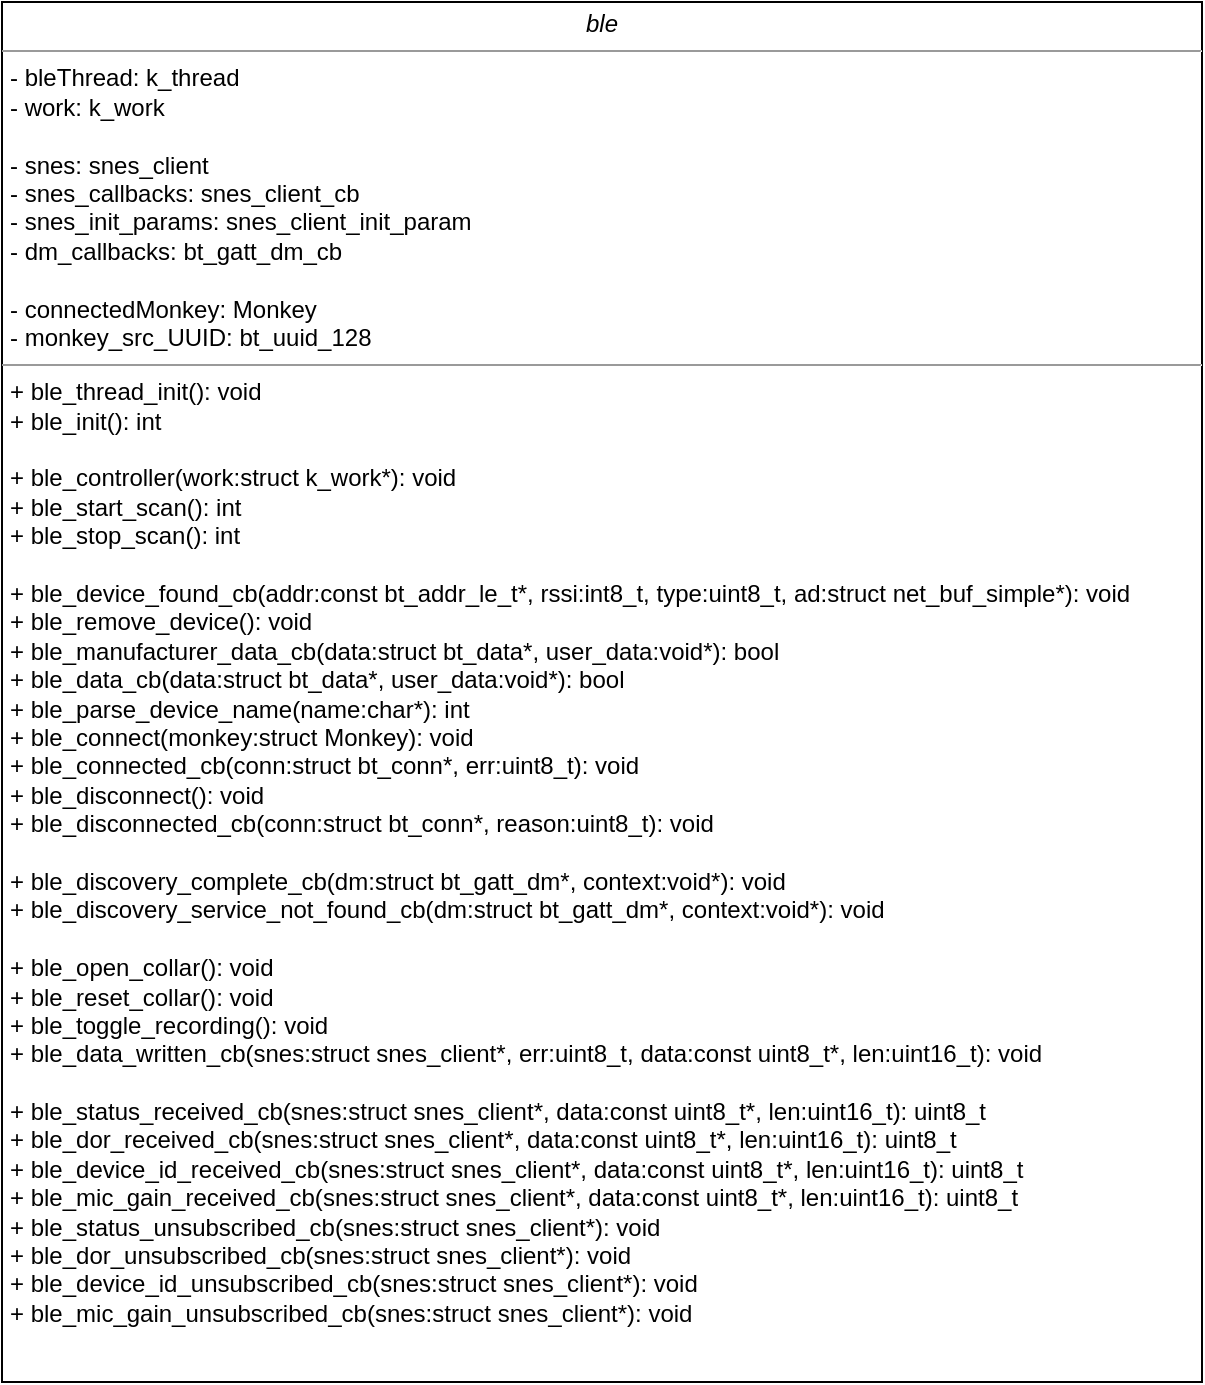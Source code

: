 <mxfile version="24.5.2" type="device">
  <diagram name="Page-1" id="O4pbYc8ClEfpNFPe7JOz">
    <mxGraphModel dx="1199" dy="524" grid="1" gridSize="10" guides="1" tooltips="1" connect="1" arrows="1" fold="1" page="1" pageScale="1" pageWidth="827" pageHeight="1169" math="0" shadow="0">
      <root>
        <mxCell id="0" />
        <mxCell id="1" parent="0" />
        <mxCell id="YvavNj8v6y0ZmAY-Hc3h-162" value="&lt;p style=&quot;margin:0px;margin-top:4px;text-align:center;&quot;&gt;&lt;i&gt;ble&lt;/i&gt;&lt;/p&gt;&lt;hr size=&quot;1&quot;&gt;&lt;p style=&quot;margin:0px;margin-left:4px;&quot;&gt;-&amp;nbsp;&lt;span style=&quot;background-color: initial;&quot;&gt;bleThread:&amp;nbsp;&lt;/span&gt;&lt;span style=&quot;background-color: initial;&quot;&gt;k_thread&amp;nbsp;&lt;/span&gt;&lt;/p&gt;&lt;p style=&quot;margin:0px;margin-left:4px;&quot;&gt;- work: k_work&lt;br&gt;&lt;/p&gt;&lt;p style=&quot;margin:0px;margin-left:4px;&quot;&gt;&lt;br&gt;&lt;/p&gt;&lt;p style=&quot;margin:0px;margin-left:4px;&quot;&gt;- snes:&amp;nbsp;snes_client&lt;/p&gt;&lt;p style=&quot;margin:0px;margin-left:4px;&quot;&gt;-&amp;nbsp;snes_callbacks:&amp;nbsp;snes_client_cb&lt;/p&gt;&lt;p style=&quot;margin:0px;margin-left:4px;&quot;&gt;-&amp;nbsp;snes_init_params:&amp;nbsp;snes_client_init_param&lt;/p&gt;&lt;p style=&quot;margin:0px;margin-left:4px;&quot;&gt;-&amp;nbsp;dm_callbacks:&amp;nbsp;bt_gatt_dm_cb&lt;/p&gt;&lt;p style=&quot;margin:0px;margin-left:4px;&quot;&gt;&lt;br&gt;&lt;/p&gt;&lt;p style=&quot;margin:0px;margin-left:4px;&quot;&gt;-&amp;nbsp;connectedMonkey: Monkey&lt;/p&gt;&lt;p style=&quot;margin:0px;margin-left:4px;&quot;&gt;-&amp;nbsp;monkey_src_UUID:&amp;nbsp;bt_uuid_128&amp;nbsp;&lt;/p&gt;&lt;hr size=&quot;1&quot;&gt;&lt;p style=&quot;margin:0px;margin-left:4px;&quot;&gt;&lt;span style=&quot;background-color: initial;&quot;&gt;+ ble_thread_init():&amp;nbsp;&lt;/span&gt;&lt;span style=&quot;background-color: initial;&quot;&gt;void&lt;/span&gt;&lt;br&gt;&lt;/p&gt;&lt;p style=&quot;margin:0px;margin-left:4px;&quot;&gt;+ ble_init(): int&lt;/p&gt;&lt;p style=&quot;margin:0px;margin-left:4px;&quot;&gt;&lt;br&gt;&lt;/p&gt;&lt;p style=&quot;margin:0px;margin-left:4px;&quot;&gt;+ ble_controller(&lt;span style=&quot;background-color: initial;&quot;&gt;work:&lt;/span&gt;&lt;span style=&quot;background-color: initial;&quot;&gt;struct k_work*): void&lt;/span&gt;&lt;/p&gt;&lt;p style=&quot;margin:0px;margin-left:4px;&quot;&gt;+ ble_start_scan(): int&lt;/p&gt;&lt;p style=&quot;margin:0px;margin-left:4px;&quot;&gt;+ ble_stop_scan(): int&lt;/p&gt;&lt;p style=&quot;margin:0px;margin-left:4px;&quot;&gt;&lt;br&gt;&lt;/p&gt;&lt;p style=&quot;margin:0px;margin-left:4px;&quot;&gt;+ ble_device_found_cb(&lt;span style=&quot;background-color: initial;&quot;&gt;addr:&lt;/span&gt;&lt;span style=&quot;background-color: initial;&quot;&gt;const bt_addr_le_t*,&amp;nbsp;&lt;/span&gt;&lt;span style=&quot;background-color: initial;&quot;&gt;rssi:&lt;/span&gt;&lt;span style=&quot;background-color: initial;&quot;&gt;int8_t,&amp;nbsp;&lt;/span&gt;&lt;span style=&quot;background-color: initial;&quot;&gt;type:&lt;/span&gt;&lt;span style=&quot;background-color: initial;&quot;&gt;uint8_t,&amp;nbsp;&lt;/span&gt;&lt;span style=&quot;background-color: initial;&quot;&gt;ad:&lt;/span&gt;&lt;span style=&quot;background-color: initial;&quot;&gt;struct net_buf_simple*): void&lt;/span&gt;&lt;/p&gt;&lt;p style=&quot;margin:0px;margin-left:4px;&quot;&gt;+ ble_remove_device(): void&lt;/p&gt;&lt;p style=&quot;margin:0px;margin-left:4px;&quot;&gt;+ ble_manufacturer_data_cb(&lt;span style=&quot;background-color: initial;&quot;&gt;data:&lt;/span&gt;&lt;span style=&quot;background-color: initial;&quot;&gt;struct bt_data*,&amp;nbsp;&lt;/span&gt;&lt;span style=&quot;background-color: initial;&quot;&gt;user_data:&lt;/span&gt;&lt;span style=&quot;background-color: initial;&quot;&gt;void*): bool&lt;/span&gt;&lt;/p&gt;&lt;p style=&quot;margin:0px;margin-left:4px;&quot;&gt;+ ble_data_cb(&lt;span style=&quot;background-color: initial;&quot;&gt;data:&lt;/span&gt;&lt;span style=&quot;background-color: initial;&quot;&gt;struct bt_data*,&amp;nbsp;&lt;/span&gt;&lt;span style=&quot;background-color: initial;&quot;&gt;user_data:&lt;/span&gt;&lt;span style=&quot;background-color: initial;&quot;&gt;void*): bool&lt;/span&gt;&lt;/p&gt;&lt;p style=&quot;margin:0px;margin-left:4px;&quot;&gt;+ ble_parse_device_name(&lt;span style=&quot;background-color: initial;&quot;&gt;name:&lt;/span&gt;&lt;span style=&quot;background-color: initial;&quot;&gt;char*):&amp;nbsp;&lt;/span&gt;&lt;span style=&quot;background-color: initial;&quot;&gt;int&lt;/span&gt;&lt;span style=&quot;background-color: initial;&quot;&gt;&amp;nbsp;&lt;/span&gt;&lt;/p&gt;&lt;p style=&quot;margin:0px;margin-left:4px;&quot;&gt;+ ble_connect(&lt;span style=&quot;background-color: initial;&quot;&gt;monkey:&lt;/span&gt;&lt;span style=&quot;background-color: initial;&quot;&gt;struct Monkey): void&lt;/span&gt;&lt;/p&gt;&lt;p style=&quot;margin:0px;margin-left:4px;&quot;&gt;+ ble_connected_cb(&lt;span style=&quot;background-color: initial;&quot;&gt;conn:&lt;/span&gt;&lt;span style=&quot;background-color: initial;&quot;&gt;struct bt_conn*,&amp;nbsp;&lt;/span&gt;&lt;span style=&quot;background-color: initial;&quot;&gt;err:&lt;/span&gt;&lt;span style=&quot;background-color: initial;&quot;&gt;uint8_t)&lt;/span&gt;&lt;span style=&quot;background-color: initial;&quot;&gt;: void&lt;/span&gt;&lt;/p&gt;&lt;p style=&quot;margin:0px;margin-left:4px;&quot;&gt;+ ble_disconnect()&lt;span style=&quot;background-color: initial;&quot;&gt;: void&lt;/span&gt;&lt;/p&gt;&lt;p style=&quot;margin:0px;margin-left:4px;&quot;&gt;+ ble_disconnected_cb(&lt;span style=&quot;background-color: initial;&quot;&gt;conn:&lt;/span&gt;&lt;span style=&quot;background-color: initial;&quot;&gt;struct bt_conn*,&amp;nbsp;&lt;/span&gt;&lt;span style=&quot;background-color: initial;&quot;&gt;reason:&lt;/span&gt;&lt;span style=&quot;background-color: initial;&quot;&gt;uint8_t)&lt;/span&gt;&lt;span style=&quot;background-color: initial;&quot;&gt;: void&lt;/span&gt;&lt;/p&gt;&lt;p style=&quot;margin:0px;margin-left:4px;&quot;&gt;&lt;br&gt;&lt;/p&gt;&lt;p style=&quot;margin:0px;margin-left:4px;&quot;&gt;+ ble_discovery_complete_cb(&lt;span style=&quot;background-color: initial;&quot;&gt;dm:&lt;/span&gt;&lt;span style=&quot;background-color: initial;&quot;&gt;struct bt_gatt_dm*,&amp;nbsp;&lt;/span&gt;&lt;span style=&quot;background-color: initial;&quot;&gt;context:&lt;/span&gt;&lt;span style=&quot;background-color: initial;&quot;&gt;void*)&lt;/span&gt;&lt;span style=&quot;background-color: initial;&quot;&gt;: void&lt;/span&gt;&lt;/p&gt;&lt;p style=&quot;margin:0px;margin-left:4px;&quot;&gt;+ ble_discovery_service_not_found_cb(&lt;span style=&quot;background-color: initial;&quot;&gt;dm:&lt;/span&gt;&lt;span style=&quot;background-color: initial;&quot;&gt;struct bt_gatt_dm*,&amp;nbsp;&lt;/span&gt;&lt;span style=&quot;background-color: initial;&quot;&gt;context:&lt;/span&gt;&lt;span style=&quot;background-color: initial;&quot;&gt;void*)&lt;/span&gt;&lt;span style=&quot;background-color: initial;&quot;&gt;: void&lt;/span&gt;&lt;/p&gt;&lt;p style=&quot;margin:0px;margin-left:4px;&quot;&gt;&lt;br&gt;&lt;/p&gt;&lt;p style=&quot;margin: 0px 0px 0px 4px;&quot;&gt;+ ble_open_collar(): void&lt;/p&gt;&lt;p style=&quot;margin: 0px 0px 0px 4px;&quot;&gt;+ ble_reset_collar()&lt;span style=&quot;background-color: initial;&quot;&gt;: void&lt;/span&gt;&lt;/p&gt;&lt;p style=&quot;margin: 0px 0px 0px 4px;&quot;&gt;+ ble_toggle_recording()&lt;span style=&quot;background-color: initial;&quot;&gt;: void&lt;/span&gt;&lt;/p&gt;&lt;p style=&quot;margin:0px;margin-left:4px;&quot;&gt;+ ble_data_written_cb(&lt;span style=&quot;background-color: initial;&quot;&gt;snes:&lt;/span&gt;&lt;span style=&quot;background-color: initial;&quot;&gt;struct snes_client*,&amp;nbsp;&lt;/span&gt;&lt;span style=&quot;background-color: initial;&quot;&gt;err:&lt;/span&gt;&lt;span style=&quot;background-color: initial;&quot;&gt;uint8_t,&amp;nbsp;&lt;/span&gt;&lt;span style=&quot;background-color: initial;&quot;&gt;data:&lt;/span&gt;&lt;span style=&quot;background-color: initial;&quot;&gt;const uint8_t*,&amp;nbsp;&lt;/span&gt;&lt;span style=&quot;background-color: initial;&quot;&gt;len:&lt;/span&gt;&lt;span style=&quot;background-color: initial;&quot;&gt;uint16_t):&amp;nbsp;&lt;/span&gt;&lt;span style=&quot;background-color: initial;&quot;&gt;void&lt;/span&gt;&lt;span style=&quot;background-color: initial;&quot;&gt;&amp;nbsp;&lt;/span&gt;&lt;/p&gt;&lt;p style=&quot;margin:0px;margin-left:4px;&quot;&gt;&lt;span style=&quot;background-color: initial;&quot;&gt;&lt;br&gt;&lt;/span&gt;&lt;/p&gt;&lt;p style=&quot;margin:0px;margin-left:4px;&quot;&gt;+ ble_status_received_cb(&lt;span style=&quot;background-color: initial;&quot;&gt;snes:&lt;/span&gt;&lt;span style=&quot;background-color: initial;&quot;&gt;struct snes_client*,&amp;nbsp;&lt;/span&gt;&lt;span style=&quot;background-color: initial;&quot;&gt;data:&lt;/span&gt;&lt;span style=&quot;background-color: initial;&quot;&gt;const uint8_t*,&amp;nbsp;&lt;/span&gt;&lt;span style=&quot;background-color: initial;&quot;&gt;len:&lt;/span&gt;&lt;span style=&quot;background-color: initial;&quot;&gt;uint16_t):&amp;nbsp;&lt;/span&gt;&lt;span style=&quot;background-color: initial;&quot;&gt;uint8_t&lt;/span&gt;&lt;span style=&quot;background-color: initial;&quot;&gt;&amp;nbsp;&lt;/span&gt;&lt;/p&gt;&lt;p style=&quot;margin:0px;margin-left:4px;&quot;&gt;+ ble_dor_received_cb(&lt;span style=&quot;background-color: initial;&quot;&gt;snes:&lt;/span&gt;&lt;span style=&quot;background-color: initial;&quot;&gt;struct snes_client*,&amp;nbsp;&lt;/span&gt;&lt;span style=&quot;background-color: initial;&quot;&gt;data:&lt;/span&gt;&lt;span style=&quot;background-color: initial;&quot;&gt;const uint8_t*,&amp;nbsp;&lt;/span&gt;&lt;span style=&quot;background-color: initial;&quot;&gt;len:&lt;/span&gt;&lt;span style=&quot;background-color: initial;&quot;&gt;uint16_t)&lt;/span&gt;&lt;span style=&quot;background-color: initial;&quot;&gt;:&amp;nbsp;&lt;/span&gt;&lt;span style=&quot;background-color: initial;&quot;&gt;uint8_t&lt;/span&gt;&lt;span style=&quot;background-color: initial;&quot;&gt;&amp;nbsp;&lt;/span&gt;&lt;/p&gt;&lt;p style=&quot;margin:0px;margin-left:4px;&quot;&gt;+ ble_device_id_received_cb(&lt;span style=&quot;background-color: initial;&quot;&gt;snes:&lt;/span&gt;&lt;span style=&quot;background-color: initial;&quot;&gt;struct snes_client*,&amp;nbsp;&lt;/span&gt;&lt;span style=&quot;background-color: initial;&quot;&gt;data:&lt;/span&gt;&lt;span style=&quot;background-color: initial;&quot;&gt;const uint8_t*,&amp;nbsp;&lt;/span&gt;&lt;span style=&quot;background-color: initial;&quot;&gt;len:&lt;/span&gt;&lt;span style=&quot;background-color: initial;&quot;&gt;uint16_t)&lt;/span&gt;&lt;span style=&quot;background-color: initial;&quot;&gt;:&amp;nbsp;&lt;/span&gt;&lt;span style=&quot;background-color: initial;&quot;&gt;uint8_t&lt;/span&gt;&lt;span style=&quot;background-color: initial;&quot;&gt;&amp;nbsp;&lt;/span&gt;&lt;/p&gt;&lt;p style=&quot;margin:0px;margin-left:4px;&quot;&gt;+ ble_mic_gain_received_cb(&lt;span style=&quot;background-color: initial;&quot;&gt;snes:&lt;/span&gt;&lt;span style=&quot;background-color: initial;&quot;&gt;struct snes_client*,&amp;nbsp;&lt;/span&gt;&lt;span style=&quot;background-color: initial;&quot;&gt;data:&lt;/span&gt;&lt;span style=&quot;background-color: initial;&quot;&gt;const uint8_t*,&amp;nbsp;&lt;/span&gt;&lt;span style=&quot;background-color: initial;&quot;&gt;len:&lt;/span&gt;&lt;span style=&quot;background-color: initial;&quot;&gt;uint16_t)&lt;/span&gt;&lt;span style=&quot;background-color: initial;&quot;&gt;:&amp;nbsp;&lt;/span&gt;&lt;span style=&quot;background-color: initial;&quot;&gt;uint8_t&lt;/span&gt;&lt;span style=&quot;background-color: initial;&quot;&gt;&amp;nbsp;&lt;/span&gt;&lt;/p&gt;&lt;p style=&quot;margin:0px;margin-left:4px;&quot;&gt;+ ble_status_unsubscribed_cb(&lt;span style=&quot;background-color: initial;&quot;&gt;snes:&lt;/span&gt;&lt;span style=&quot;background-color: initial;&quot;&gt;struct snes_client*): void&lt;/span&gt;&lt;/p&gt;&lt;p style=&quot;margin:0px;margin-left:4px;&quot;&gt;&lt;span style=&quot;background-color: initial;&quot;&gt;+ ble_dor_unsubscribed_cb(&lt;/span&gt;&lt;span style=&quot;background-color: initial;&quot;&gt;snes:&lt;/span&gt;&lt;span style=&quot;background-color: initial;&quot;&gt;struct snes_client*&lt;/span&gt;&lt;span style=&quot;background-color: initial;&quot;&gt;)&lt;/span&gt;&lt;span style=&quot;background-color: initial;&quot;&gt;: void&lt;/span&gt;&lt;/p&gt;&lt;p style=&quot;margin:0px;margin-left:4px;&quot;&gt;+ ble_device_id_unsubscribed_cb(&lt;span style=&quot;background-color: initial;&quot;&gt;snes:&lt;/span&gt;&lt;span style=&quot;background-color: initial;&quot;&gt;struct snes_client*&lt;/span&gt;)&lt;span style=&quot;background-color: initial;&quot;&gt;: void&lt;/span&gt;&lt;/p&gt;&lt;p style=&quot;margin:0px;margin-left:4px;&quot;&gt;+ ble_mic_gain_unsubscribed_cb(&lt;span style=&quot;background-color: initial;&quot;&gt;snes:&lt;/span&gt;&lt;span style=&quot;background-color: initial;&quot;&gt;struct snes_client*&lt;/span&gt;)&lt;span style=&quot;background-color: initial;&quot;&gt;: void&lt;/span&gt;&lt;/p&gt;&lt;p style=&quot;margin:0px;margin-left:4px;&quot;&gt;&lt;br&gt;&lt;/p&gt;&lt;p style=&quot;margin:0px;margin-left:4px;&quot;&gt;&lt;br&gt;&lt;/p&gt;" style="verticalAlign=top;align=left;overflow=fill;fontSize=12;fontFamily=Helvetica;html=1;rounded=0;shadow=0;comic=0;labelBackgroundColor=none;strokeWidth=1" vertex="1" parent="1">
          <mxGeometry x="170" y="1050" width="600" height="690" as="geometry" />
        </mxCell>
      </root>
    </mxGraphModel>
  </diagram>
</mxfile>
